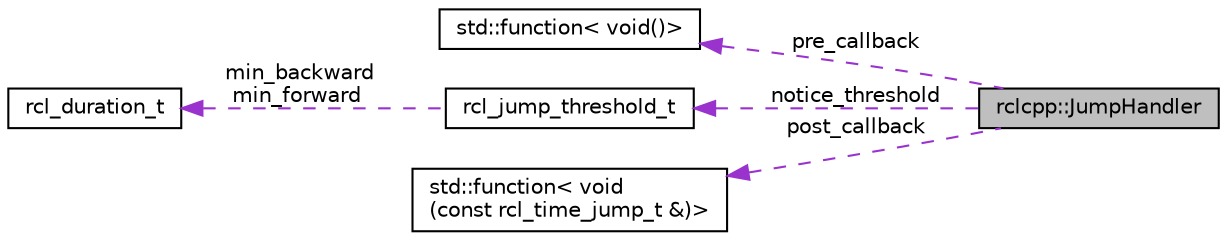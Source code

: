 digraph "rclcpp::JumpHandler"
{
  edge [fontname="Helvetica",fontsize="10",labelfontname="Helvetica",labelfontsize="10"];
  node [fontname="Helvetica",fontsize="10",shape=record];
  rankdir="LR";
  Node1 [label="rclcpp::JumpHandler",height=0.2,width=0.4,color="black", fillcolor="grey75", style="filled", fontcolor="black"];
  Node2 -> Node1 [dir="back",color="darkorchid3",fontsize="10",style="dashed",label=" pre_callback" ,fontname="Helvetica"];
  Node2 [label="std::function\< void()\>",height=0.2,width=0.4,color="black", fillcolor="white", style="filled",URL="/tmp/tmp.Txb212H7Lz/doxygen_tag_files/cppreference-doxygen-web.tag.xml$cpp/utility/functional/function.html"];
  Node3 -> Node1 [dir="back",color="darkorchid3",fontsize="10",style="dashed",label=" notice_threshold" ,fontname="Helvetica"];
  Node3 [label="rcl_jump_threshold_t",height=0.2,width=0.4,color="black", fillcolor="white", style="filled",URL="/tmp/tmp.Txb212H7Lz/doxygen_tag_files/rcl.tag$structrcl__jump__threshold__t.html"];
  Node4 -> Node3 [dir="back",color="darkorchid3",fontsize="10",style="dashed",label=" min_backward\nmin_forward" ,fontname="Helvetica"];
  Node4 [label="rcl_duration_t",height=0.2,width=0.4,color="black", fillcolor="white", style="filled",URL="/tmp/tmp.Txb212H7Lz/doxygen_tag_files/rcl.tag$structrcl__duration__t.html"];
  Node5 -> Node1 [dir="back",color="darkorchid3",fontsize="10",style="dashed",label=" post_callback" ,fontname="Helvetica"];
  Node5 [label="std::function\< void\l(const rcl_time_jump_t &)\>",height=0.2,width=0.4,color="black", fillcolor="white", style="filled",URL="/tmp/tmp.Txb212H7Lz/doxygen_tag_files/cppreference-doxygen-web.tag.xml$cpp/utility/functional/function.html"];
}
